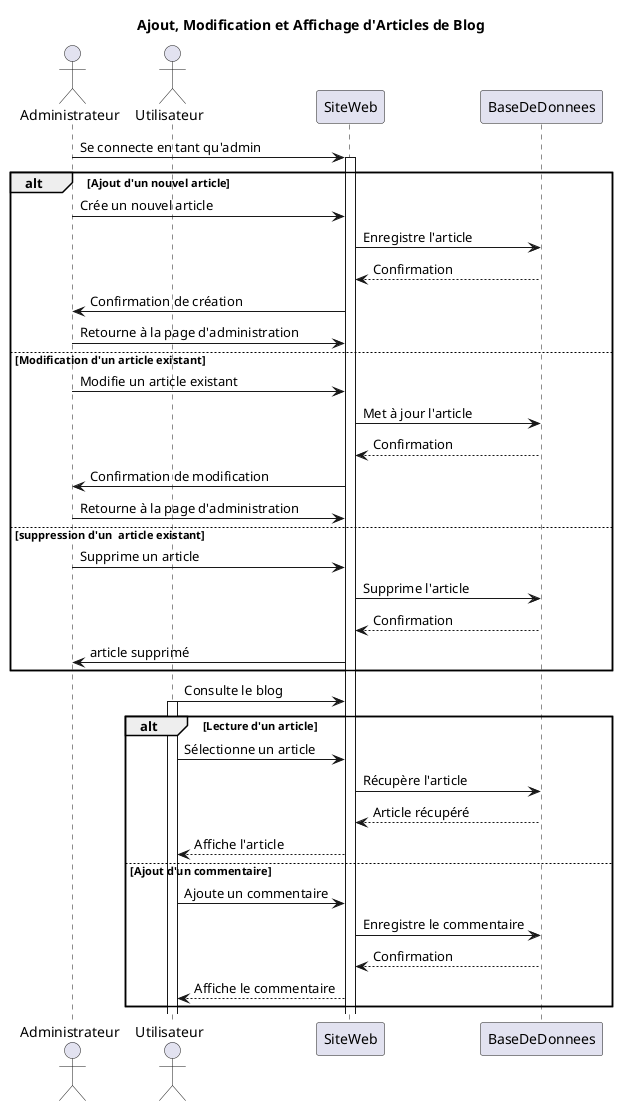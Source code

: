 @startuml
actor Administrateur
actor Utilisateur

title Ajout, Modification et Affichage d'Articles de Blog

Administrateur -> SiteWeb : Se connecte en tant qu'admin
activate SiteWeb

alt Ajout d'un nouvel article
    Administrateur -> SiteWeb : Crée un nouvel article
    SiteWeb -> BaseDeDonnees : Enregistre l'article
    BaseDeDonnees --> SiteWeb : Confirmation
    SiteWeb -> Administrateur : Confirmation de création
    Administrateur -> SiteWeb : Retourne à la page d'administration
else Modification d'un article existant
    Administrateur -> SiteWeb : Modifie un article existant
    SiteWeb -> BaseDeDonnees : Met à jour l'article
    BaseDeDonnees --> SiteWeb : Confirmation
    SiteWeb -> Administrateur : Confirmation de modification
    Administrateur -> SiteWeb : Retourne à la page d'administration
else suppression d'un  article existant
    Administrateur -> SiteWeb : Supprime un article
    SiteWeb -> BaseDeDonnees : Supprime l'article
    BaseDeDonnees --> SiteWeb : Confirmation
    SiteWeb -> Administrateur : article supprimé
end

Utilisateur -> SiteWeb : Consulte le blog
activate Utilisateur

alt Lecture d'un article
    Utilisateur -> SiteWeb : Sélectionne un article
    SiteWeb -> BaseDeDonnees : Récupère l'article
    BaseDeDonnees --> SiteWeb : Article récupéré
    SiteWeb --> Utilisateur : Affiche l'article
else Ajout d'un commentaire
    Utilisateur -> SiteWeb : Ajoute un commentaire
    SiteWeb -> BaseDeDonnees : Enregistre le commentaire
    BaseDeDonnees --> SiteWeb : Confirmation
    SiteWeb --> Utilisateur : Affiche le commentaire
end

@enduml